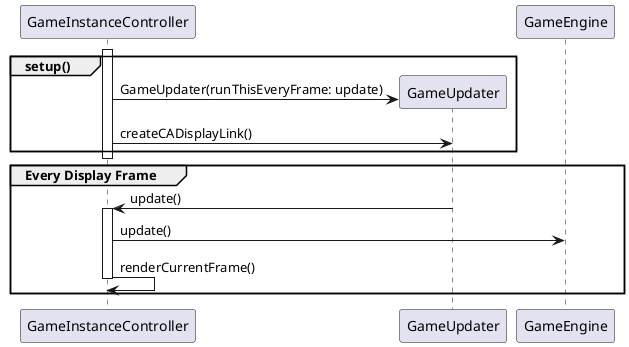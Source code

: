 @startuml
create GameInstanceController
create GameUpdater


activate GameInstanceController
group setup()
GameInstanceController-> GameUpdater: GameUpdater(runThisEveryFrame: update)
GameInstanceController-> GameUpdater: createCADisplayLink()
end

deactivate GameInstanceController


group Every Display Frame
GameUpdater -> GameInstanceController: update()

activate GameInstanceController

GameInstanceController-> GameEngine: update()
GameInstanceController -> GameInstanceController: renderCurrentFrame()

deactivate GameInstanceController

end
@enduml